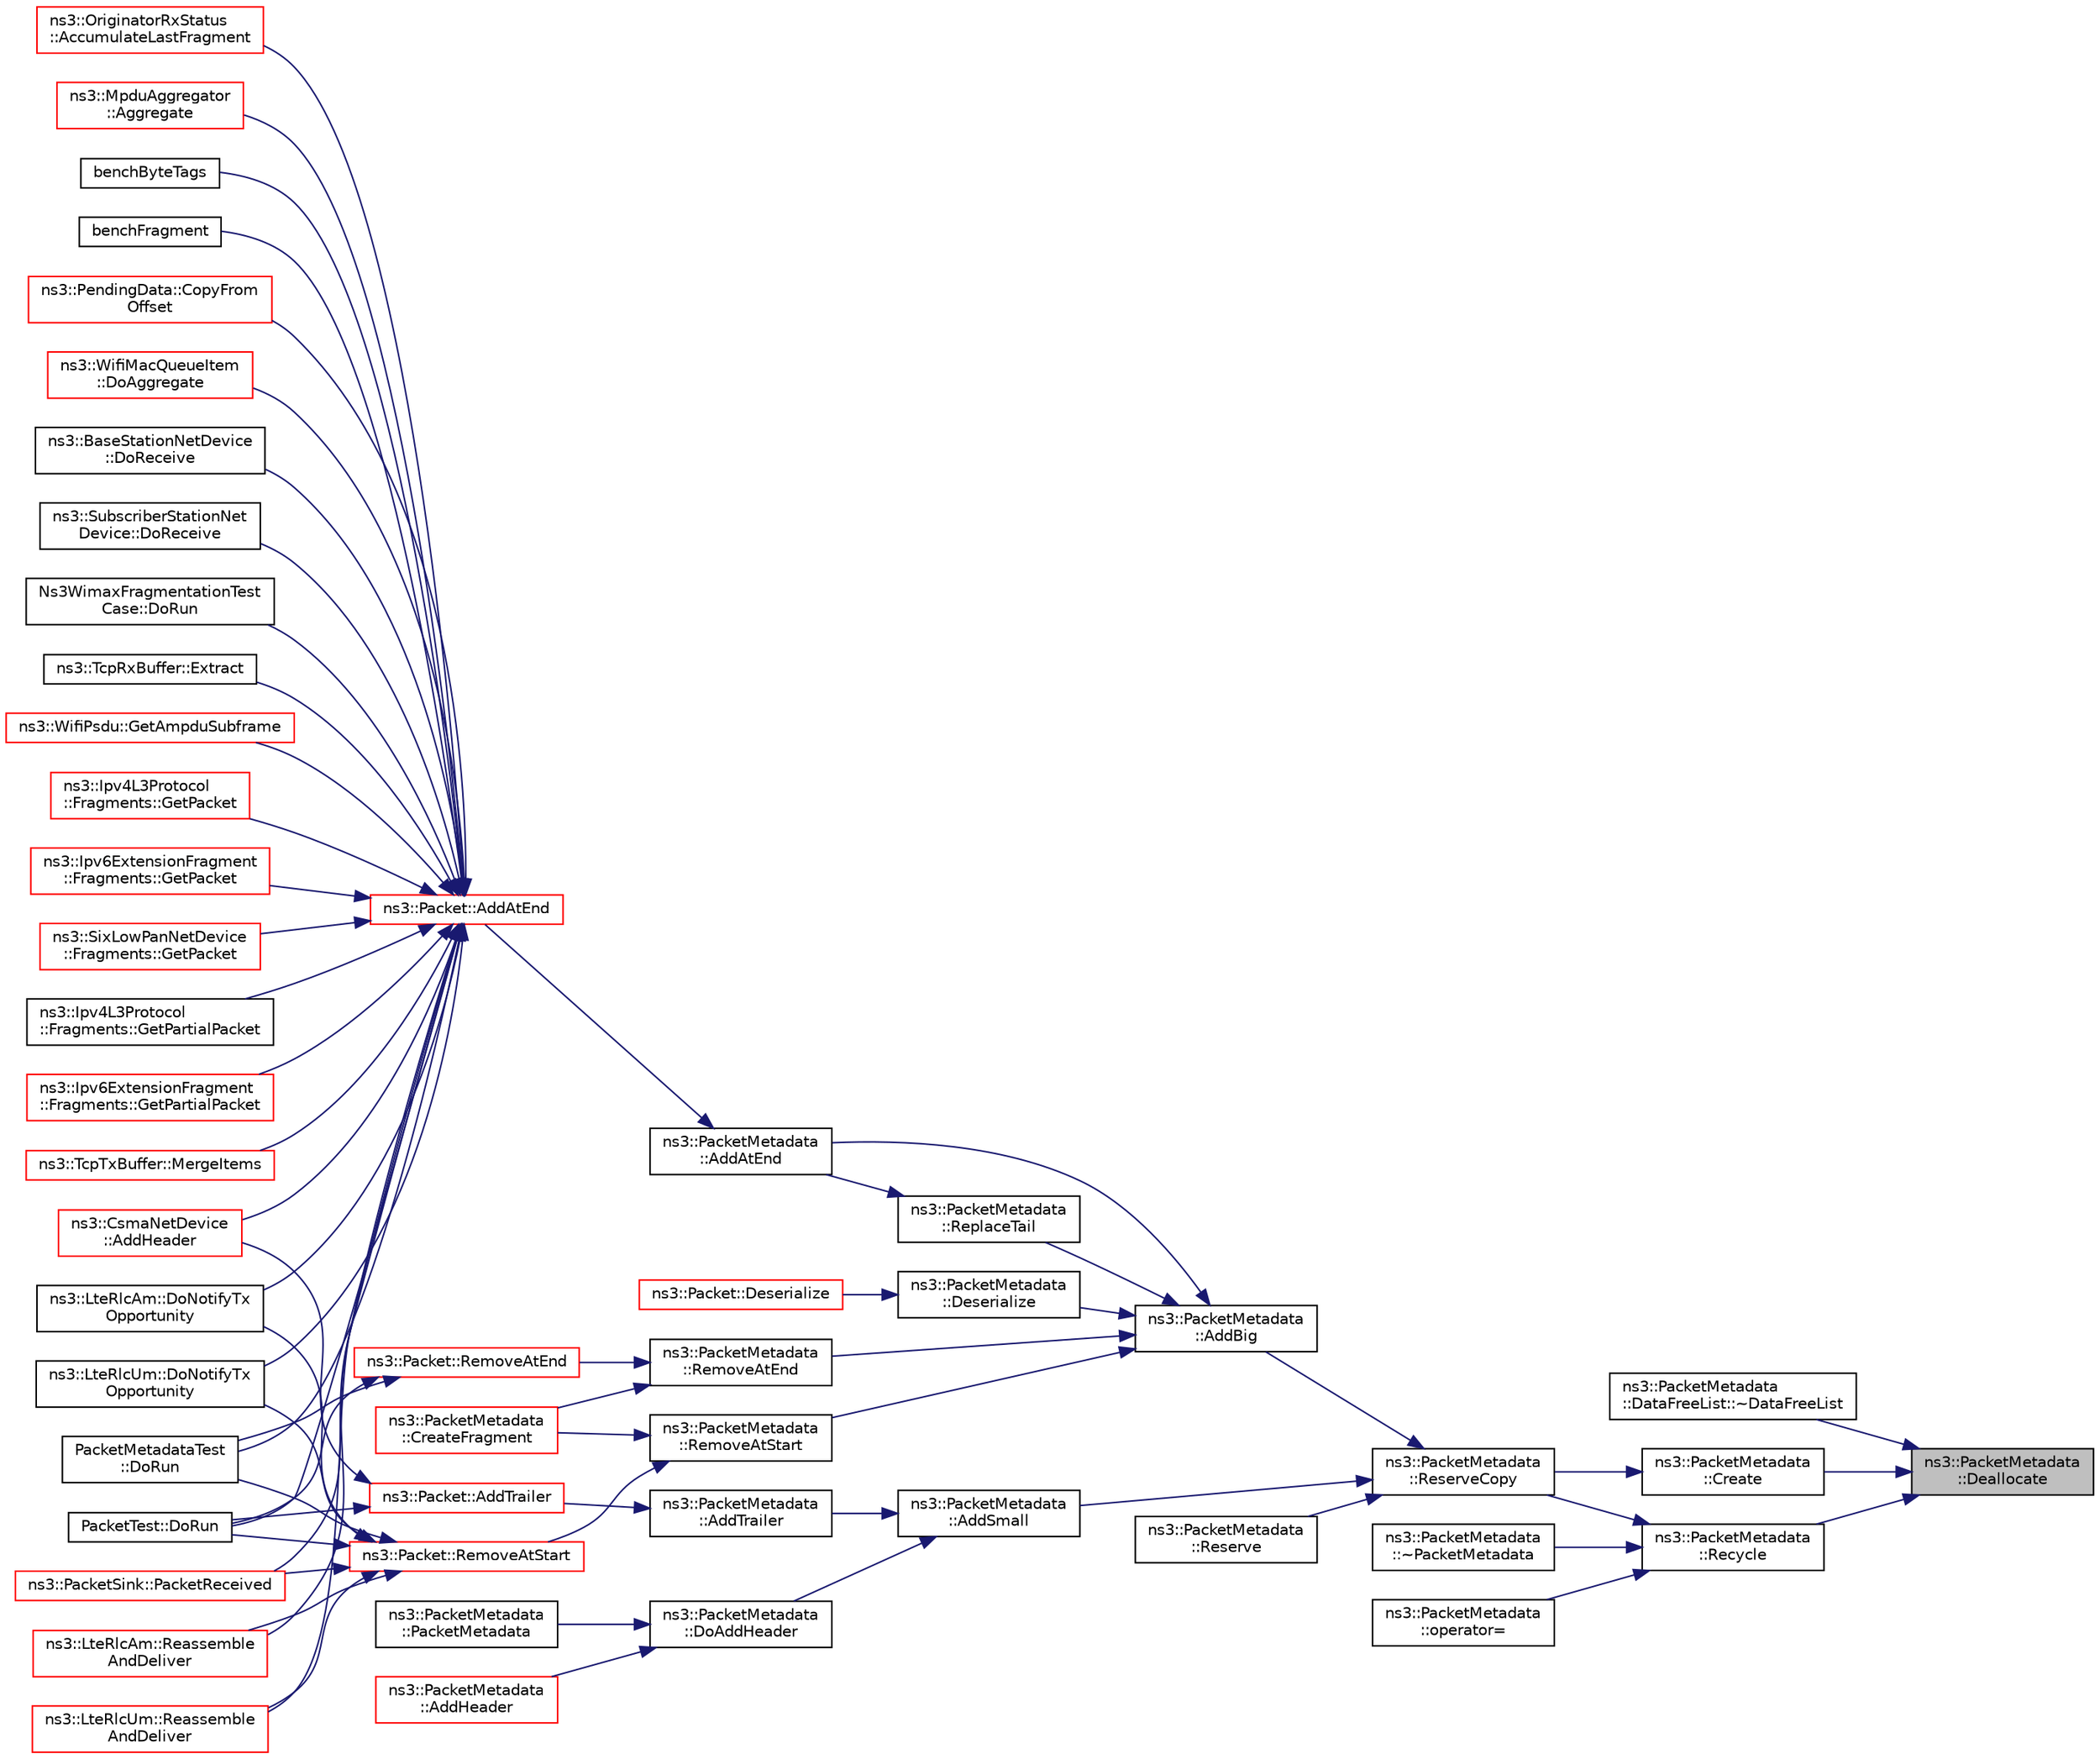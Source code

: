 digraph "ns3::PacketMetadata::Deallocate"
{
 // LATEX_PDF_SIZE
  edge [fontname="Helvetica",fontsize="10",labelfontname="Helvetica",labelfontsize="10"];
  node [fontname="Helvetica",fontsize="10",shape=record];
  rankdir="RL";
  Node1 [label="ns3::PacketMetadata\l::Deallocate",height=0.2,width=0.4,color="black", fillcolor="grey75", style="filled", fontcolor="black",tooltip="Deallocate the buffer memory."];
  Node1 -> Node2 [dir="back",color="midnightblue",fontsize="10",style="solid",fontname="Helvetica"];
  Node2 [label="ns3::PacketMetadata\l::DataFreeList::~DataFreeList",height=0.2,width=0.4,color="black", fillcolor="white", style="filled",URL="$classns3_1_1_packet_metadata_1_1_data_free_list.html#a2c6610340ff82edab91b180a27a03f72",tooltip=" "];
  Node1 -> Node3 [dir="back",color="midnightblue",fontsize="10",style="solid",fontname="Helvetica"];
  Node3 [label="ns3::PacketMetadata\l::Create",height=0.2,width=0.4,color="black", fillcolor="white", style="filled",URL="$classns3_1_1_packet_metadata.html#a94be0cf01bdfdf5dda7ae0afc475dc2a",tooltip="Create a buffer data storage."];
  Node3 -> Node4 [dir="back",color="midnightblue",fontsize="10",style="solid",fontname="Helvetica"];
  Node4 [label="ns3::PacketMetadata\l::ReserveCopy",height=0.2,width=0.4,color="black", fillcolor="white", style="filled",URL="$classns3_1_1_packet_metadata.html#a18a4039a86f4c212742f6359849ddfd6",tooltip="Reserve space and make a metadata copy."];
  Node4 -> Node5 [dir="back",color="midnightblue",fontsize="10",style="solid",fontname="Helvetica"];
  Node5 [label="ns3::PacketMetadata\l::AddBig",height=0.2,width=0.4,color="black", fillcolor="white", style="filled",URL="$classns3_1_1_packet_metadata.html#ae89a0bf5e3dcd624bd37bc8ca67544da",tooltip="Add a \"Big\" Item (a SmallItem plus an ExtraItem)"];
  Node5 -> Node6 [dir="back",color="midnightblue",fontsize="10",style="solid",fontname="Helvetica"];
  Node6 [label="ns3::PacketMetadata\l::AddAtEnd",height=0.2,width=0.4,color="black", fillcolor="white", style="filled",URL="$classns3_1_1_packet_metadata.html#af7ceb1a4a7ded625c85dbd477b5fc8b6",tooltip="Add a metadata at the metadata start."];
  Node6 -> Node7 [dir="back",color="midnightblue",fontsize="10",style="solid",fontname="Helvetica"];
  Node7 [label="ns3::Packet::AddAtEnd",height=0.2,width=0.4,color="red", fillcolor="white", style="filled",URL="$classns3_1_1_packet.html#a14ec3d4250b425468764de58f5837b6b",tooltip="Concatenate the input packet at the end of the current packet."];
  Node7 -> Node8 [dir="back",color="midnightblue",fontsize="10",style="solid",fontname="Helvetica"];
  Node8 [label="ns3::OriginatorRxStatus\l::AccumulateLastFragment",height=0.2,width=0.4,color="red", fillcolor="white", style="filled",URL="$classns3_1_1_originator_rx_status.html#a59c38c4a21335b5e82da00fdb0561af0",tooltip="We have received a last fragment of the fragmented packets (indicated by the no more fragment field)."];
  Node7 -> Node22 [dir="back",color="midnightblue",fontsize="10",style="solid",fontname="Helvetica"];
  Node22 [label="ns3::CsmaNetDevice\l::AddHeader",height=0.2,width=0.4,color="red", fillcolor="white", style="filled",URL="$classns3_1_1_csma_net_device.html#a736bf6ce5851ace677f8fc693a92855c",tooltip="Adds the necessary headers and trailers to a packet of data in order to respect the packet type."];
  Node7 -> Node25 [dir="back",color="midnightblue",fontsize="10",style="solid",fontname="Helvetica"];
  Node25 [label="ns3::MpduAggregator\l::Aggregate",height=0.2,width=0.4,color="red", fillcolor="white", style="filled",URL="$classns3_1_1_mpdu_aggregator.html#a8e4e158ca23bbd3141f8c584dcb7a5dc",tooltip="Aggregate an MPDU to an A-MPDU."];
  Node7 -> Node59 [dir="back",color="midnightblue",fontsize="10",style="solid",fontname="Helvetica"];
  Node59 [label="benchByteTags",height=0.2,width=0.4,color="black", fillcolor="white", style="filled",URL="$bench-packets_8cc.html#a74bbacc91e7fa270b5102afc76959cf1",tooltip=" "];
  Node7 -> Node60 [dir="back",color="midnightblue",fontsize="10",style="solid",fontname="Helvetica"];
  Node60 [label="benchFragment",height=0.2,width=0.4,color="black", fillcolor="white", style="filled",URL="$bench-packets_8cc.html#a6cabc7d91c4117351e595e4bb94b141d",tooltip=" "];
  Node7 -> Node61 [dir="back",color="midnightblue",fontsize="10",style="solid",fontname="Helvetica"];
  Node61 [label="ns3::PendingData::CopyFrom\lOffset",height=0.2,width=0.4,color="red", fillcolor="white", style="filled",URL="$classns3_1_1_pending_data.html#ab04639a5fcb15f47daa91c071f5cdfd2",tooltip="Copy data starting from a give offset."];
  Node7 -> Node63 [dir="back",color="midnightblue",fontsize="10",style="solid",fontname="Helvetica"];
  Node63 [label="ns3::WifiMacQueueItem\l::DoAggregate",height=0.2,width=0.4,color="red", fillcolor="white", style="filled",URL="$classns3_1_1_wifi_mac_queue_item.html#a6000ff915d70a940ac16fa35ee2fe933",tooltip="Aggregate the MSDU contained in the given MPDU to this MPDU (thus constituting an A-MSDU)."];
  Node7 -> Node65 [dir="back",color="midnightblue",fontsize="10",style="solid",fontname="Helvetica"];
  Node65 [label="ns3::LteRlcAm::DoNotifyTx\lOpportunity",height=0.2,width=0.4,color="black", fillcolor="white", style="filled",URL="$classns3_1_1_lte_rlc_am.html#a529666294956659251df1e79ffd3fca5",tooltip="MAC SAP."];
  Node7 -> Node66 [dir="back",color="midnightblue",fontsize="10",style="solid",fontname="Helvetica"];
  Node66 [label="ns3::LteRlcUm::DoNotifyTx\lOpportunity",height=0.2,width=0.4,color="black", fillcolor="white", style="filled",URL="$classns3_1_1_lte_rlc_um.html#a8d744cea1946d4fe5ecaaf867e51d19a",tooltip="MAC SAP."];
  Node7 -> Node67 [dir="back",color="midnightblue",fontsize="10",style="solid",fontname="Helvetica"];
  Node67 [label="ns3::BaseStationNetDevice\l::DoReceive",height=0.2,width=0.4,color="black", fillcolor="white", style="filled",URL="$classns3_1_1_base_station_net_device.html#a0a6bf3deb17ab1adde07a1ed62875067",tooltip="Receive packet."];
  Node7 -> Node68 [dir="back",color="midnightblue",fontsize="10",style="solid",fontname="Helvetica"];
  Node68 [label="ns3::SubscriberStationNet\lDevice::DoReceive",height=0.2,width=0.4,color="black", fillcolor="white", style="filled",URL="$classns3_1_1_subscriber_station_net_device.html#a2cdd421837891adea005eb7cde668a1f",tooltip="Receive a packet."];
  Node7 -> Node69 [dir="back",color="midnightblue",fontsize="10",style="solid",fontname="Helvetica"];
  Node69 [label="PacketMetadataTest\l::DoRun",height=0.2,width=0.4,color="black", fillcolor="white", style="filled",URL="$class_packet_metadata_test.html#a5157cf5ecf0e631ad2a70c61375ebfc3",tooltip="Implementation to actually run this TestCase."];
  Node7 -> Node70 [dir="back",color="midnightblue",fontsize="10",style="solid",fontname="Helvetica"];
  Node70 [label="PacketTest::DoRun",height=0.2,width=0.4,color="black", fillcolor="white", style="filled",URL="$class_packet_test.html#a2f4d69aa1b21616ea14efd54fee55da2",tooltip="Implementation to actually run this TestCase."];
  Node7 -> Node71 [dir="back",color="midnightblue",fontsize="10",style="solid",fontname="Helvetica"];
  Node71 [label="Ns3WimaxFragmentationTest\lCase::DoRun",height=0.2,width=0.4,color="black", fillcolor="white", style="filled",URL="$class_ns3_wimax_fragmentation_test_case.html#ac4725340138d07d67dbb72aaa5ccd84b",tooltip="Implementation to actually run this TestCase."];
  Node7 -> Node72 [dir="back",color="midnightblue",fontsize="10",style="solid",fontname="Helvetica"];
  Node72 [label="ns3::TcpRxBuffer::Extract",height=0.2,width=0.4,color="black", fillcolor="white", style="filled",URL="$classns3_1_1_tcp_rx_buffer.html#a0a1254a5afa4cec6307a40af3ff46d30",tooltip="Extract data from the head of the buffer as indicated by nextRxSeq."];
  Node7 -> Node73 [dir="back",color="midnightblue",fontsize="10",style="solid",fontname="Helvetica"];
  Node73 [label="ns3::WifiPsdu::GetAmpduSubframe",height=0.2,width=0.4,color="red", fillcolor="white", style="filled",URL="$classns3_1_1_wifi_psdu.html#a5613df833c8652c3be93192a06b516e6",tooltip="Get a copy of the i-th A-MPDU subframe (includes subframe header, MPDU, and possibly padding)"];
  Node7 -> Node74 [dir="back",color="midnightblue",fontsize="10",style="solid",fontname="Helvetica"];
  Node74 [label="ns3::Ipv4L3Protocol\l::Fragments::GetPacket",height=0.2,width=0.4,color="red", fillcolor="white", style="filled",URL="$classns3_1_1_ipv4_l3_protocol_1_1_fragments.html#adb45e745bcafe1fad9fdfbb88e685df5",tooltip="Get the entire packet."];
  Node7 -> Node82 [dir="back",color="midnightblue",fontsize="10",style="solid",fontname="Helvetica"];
  Node82 [label="ns3::Ipv6ExtensionFragment\l::Fragments::GetPacket",height=0.2,width=0.4,color="red", fillcolor="white", style="filled",URL="$classns3_1_1_ipv6_extension_fragment_1_1_fragments.html#a2308b508eac529beff323396eaaaebab",tooltip="Get the entire packet."];
  Node7 -> Node84 [dir="back",color="midnightblue",fontsize="10",style="solid",fontname="Helvetica"];
  Node84 [label="ns3::SixLowPanNetDevice\l::Fragments::GetPacket",height=0.2,width=0.4,color="red", fillcolor="white", style="filled",URL="$classns3_1_1_six_low_pan_net_device_1_1_fragments.html#aa9ec2708c8a1717ed5b9acd52c1bf0a1",tooltip="Get the entire packet."];
  Node7 -> Node88 [dir="back",color="midnightblue",fontsize="10",style="solid",fontname="Helvetica"];
  Node88 [label="ns3::Ipv4L3Protocol\l::Fragments::GetPartialPacket",height=0.2,width=0.4,color="black", fillcolor="white", style="filled",URL="$classns3_1_1_ipv4_l3_protocol_1_1_fragments.html#a13e7ea53f11130744dea53667fb3ff83",tooltip="Get the complete part of the packet."];
  Node7 -> Node89 [dir="back",color="midnightblue",fontsize="10",style="solid",fontname="Helvetica"];
  Node89 [label="ns3::Ipv6ExtensionFragment\l::Fragments::GetPartialPacket",height=0.2,width=0.4,color="red", fillcolor="white", style="filled",URL="$classns3_1_1_ipv6_extension_fragment_1_1_fragments.html#a1a7a254bba0ce4afcb74d5a3e99bb906",tooltip="Get the packet parts so far received."];
  Node7 -> Node93 [dir="back",color="midnightblue",fontsize="10",style="solid",fontname="Helvetica"];
  Node93 [label="ns3::TcpTxBuffer::MergeItems",height=0.2,width=0.4,color="red", fillcolor="white", style="filled",URL="$classns3_1_1_tcp_tx_buffer.html#acd8b1a260f0016fcfd315db108ae596c",tooltip="Merge two TcpTxItem."];
  Node7 -> Node103 [dir="back",color="midnightblue",fontsize="10",style="solid",fontname="Helvetica"];
  Node103 [label="ns3::PacketSink::PacketReceived",height=0.2,width=0.4,color="red", fillcolor="white", style="filled",URL="$classns3_1_1_packet_sink.html#af1b771e838a0596a019bdc12cadf7521",tooltip="Packet received: assemble byte stream to extract SeqTsSizeHeader."];
  Node7 -> Node107 [dir="back",color="midnightblue",fontsize="10",style="solid",fontname="Helvetica"];
  Node107 [label="ns3::LteRlcAm::Reassemble\lAndDeliver",height=0.2,width=0.4,color="red", fillcolor="white", style="filled",URL="$classns3_1_1_lte_rlc_am.html#ada1201339d0a54e50adc27b09d3c5c1e",tooltip="Reassemble and deliver."];
  Node7 -> Node109 [dir="back",color="midnightblue",fontsize="10",style="solid",fontname="Helvetica"];
  Node109 [label="ns3::LteRlcUm::Reassemble\lAndDeliver",height=0.2,width=0.4,color="red", fillcolor="white", style="filled",URL="$classns3_1_1_lte_rlc_um.html#a103ba1e3d14eb2604a44d1bef7fe7cb7",tooltip="Reassemble and deliver function."];
  Node5 -> Node124 [dir="back",color="midnightblue",fontsize="10",style="solid",fontname="Helvetica"];
  Node124 [label="ns3::PacketMetadata\l::Deserialize",height=0.2,width=0.4,color="black", fillcolor="white", style="filled",URL="$classns3_1_1_packet_metadata.html#a88efb0a5ff0339b9430ded4e3452397d",tooltip="Deserialization from raw uint8_t*."];
  Node124 -> Node125 [dir="back",color="midnightblue",fontsize="10",style="solid",fontname="Helvetica"];
  Node125 [label="ns3::Packet::Deserialize",height=0.2,width=0.4,color="red", fillcolor="white", style="filled",URL="$classns3_1_1_packet.html#a196f5609e8b04efef405cab130612151",tooltip="Deserializes a packet."];
  Node5 -> Node127 [dir="back",color="midnightblue",fontsize="10",style="solid",fontname="Helvetica"];
  Node127 [label="ns3::PacketMetadata\l::RemoveAtEnd",height=0.2,width=0.4,color="black", fillcolor="white", style="filled",URL="$classns3_1_1_packet_metadata.html#a7c76154f5302bd55a68406f0103d50c6",tooltip="Remove a chunk of metadata at the metadata end."];
  Node127 -> Node128 [dir="back",color="midnightblue",fontsize="10",style="solid",fontname="Helvetica"];
  Node128 [label="ns3::PacketMetadata\l::CreateFragment",height=0.2,width=0.4,color="red", fillcolor="white", style="filled",URL="$classns3_1_1_packet_metadata.html#a0d5fd6d6a05b04eb1bb9a00c05e6a16c",tooltip="Creates a fragment."];
  Node127 -> Node164 [dir="back",color="midnightblue",fontsize="10",style="solid",fontname="Helvetica"];
  Node164 [label="ns3::Packet::RemoveAtEnd",height=0.2,width=0.4,color="red", fillcolor="white", style="filled",URL="$classns3_1_1_packet.html#a607de6c1abda2a960e99a3b59fd35d14",tooltip="Remove size bytes from the end of the current packet."];
  Node164 -> Node69 [dir="back",color="midnightblue",fontsize="10",style="solid",fontname="Helvetica"];
  Node164 -> Node70 [dir="back",color="midnightblue",fontsize="10",style="solid",fontname="Helvetica"];
  Node5 -> Node173 [dir="back",color="midnightblue",fontsize="10",style="solid",fontname="Helvetica"];
  Node173 [label="ns3::PacketMetadata\l::RemoveAtStart",height=0.2,width=0.4,color="black", fillcolor="white", style="filled",URL="$classns3_1_1_packet_metadata.html#a9a0300e7ae709f269d59b6733e590d56",tooltip="Remove a chunk of metadata at the metadata start."];
  Node173 -> Node128 [dir="back",color="midnightblue",fontsize="10",style="solid",fontname="Helvetica"];
  Node173 -> Node174 [dir="back",color="midnightblue",fontsize="10",style="solid",fontname="Helvetica"];
  Node174 [label="ns3::Packet::RemoveAtStart",height=0.2,width=0.4,color="red", fillcolor="white", style="filled",URL="$classns3_1_1_packet.html#a78aa207e7921dd2f9f7e0d0b7a1c730a",tooltip="Remove size bytes from the start of the current packet."];
  Node174 -> Node65 [dir="back",color="midnightblue",fontsize="10",style="solid",fontname="Helvetica"];
  Node174 -> Node66 [dir="back",color="midnightblue",fontsize="10",style="solid",fontname="Helvetica"];
  Node174 -> Node69 [dir="back",color="midnightblue",fontsize="10",style="solid",fontname="Helvetica"];
  Node174 -> Node70 [dir="back",color="midnightblue",fontsize="10",style="solid",fontname="Helvetica"];
  Node174 -> Node103 [dir="back",color="midnightblue",fontsize="10",style="solid",fontname="Helvetica"];
  Node174 -> Node107 [dir="back",color="midnightblue",fontsize="10",style="solid",fontname="Helvetica"];
  Node174 -> Node109 [dir="back",color="midnightblue",fontsize="10",style="solid",fontname="Helvetica"];
  Node5 -> Node234 [dir="back",color="midnightblue",fontsize="10",style="solid",fontname="Helvetica"];
  Node234 [label="ns3::PacketMetadata\l::ReplaceTail",height=0.2,width=0.4,color="black", fillcolor="white", style="filled",URL="$classns3_1_1_packet_metadata.html#a0ad8fd1e4af8eaafca676b4cc3d9749b",tooltip="Replace the tail."];
  Node234 -> Node6 [dir="back",color="midnightblue",fontsize="10",style="solid",fontname="Helvetica"];
  Node4 -> Node235 [dir="back",color="midnightblue",fontsize="10",style="solid",fontname="Helvetica"];
  Node235 [label="ns3::PacketMetadata\l::AddSmall",height=0.2,width=0.4,color="black", fillcolor="white", style="filled",URL="$classns3_1_1_packet_metadata.html#a9d74d684e6a7448a6790220c6c8e99f2",tooltip="Add a SmallItem."];
  Node235 -> Node236 [dir="back",color="midnightblue",fontsize="10",style="solid",fontname="Helvetica"];
  Node236 [label="ns3::PacketMetadata\l::AddTrailer",height=0.2,width=0.4,color="black", fillcolor="white", style="filled",URL="$classns3_1_1_packet_metadata.html#afd698b5f0ce0e9f498fff8a6915837c5",tooltip="Add a trailer."];
  Node236 -> Node237 [dir="back",color="midnightblue",fontsize="10",style="solid",fontname="Helvetica"];
  Node237 [label="ns3::Packet::AddTrailer",height=0.2,width=0.4,color="red", fillcolor="white", style="filled",URL="$classns3_1_1_packet.html#ae26b490c30ae5bc98be5181ec6e06db8",tooltip="Add trailer to this packet."];
  Node237 -> Node22 [dir="back",color="midnightblue",fontsize="10",style="solid",fontname="Helvetica"];
  Node237 -> Node70 [dir="back",color="midnightblue",fontsize="10",style="solid",fontname="Helvetica"];
  Node235 -> Node267 [dir="back",color="midnightblue",fontsize="10",style="solid",fontname="Helvetica"];
  Node267 [label="ns3::PacketMetadata\l::DoAddHeader",height=0.2,width=0.4,color="black", fillcolor="white", style="filled",URL="$classns3_1_1_packet_metadata.html#ae5ad09674e28733405c49b2655c51a5a",tooltip="Add an header."];
  Node267 -> Node268 [dir="back",color="midnightblue",fontsize="10",style="solid",fontname="Helvetica"];
  Node268 [label="ns3::PacketMetadata\l::PacketMetadata",height=0.2,width=0.4,color="black", fillcolor="white", style="filled",URL="$classns3_1_1_packet_metadata.html#a3c1a7bc063be52d90c9bdf7dbbcfeff7",tooltip="Constructor."];
  Node267 -> Node269 [dir="back",color="midnightblue",fontsize="10",style="solid",fontname="Helvetica"];
  Node269 [label="ns3::PacketMetadata\l::AddHeader",height=0.2,width=0.4,color="red", fillcolor="white", style="filled",URL="$classns3_1_1_packet_metadata.html#abdce736c4c5f647242f0808c0d2f9249",tooltip="Add an header."];
  Node4 -> Node758 [dir="back",color="midnightblue",fontsize="10",style="solid",fontname="Helvetica"];
  Node758 [label="ns3::PacketMetadata\l::Reserve",height=0.2,width=0.4,color="black", fillcolor="white", style="filled",URL="$classns3_1_1_packet_metadata.html#a6c58b1e40fee94cdae50c0bf6571bf85",tooltip="Reserve space."];
  Node1 -> Node759 [dir="back",color="midnightblue",fontsize="10",style="solid",fontname="Helvetica"];
  Node759 [label="ns3::PacketMetadata\l::Recycle",height=0.2,width=0.4,color="black", fillcolor="white", style="filled",URL="$classns3_1_1_packet_metadata.html#ae4bff0e3145f955d12e75531b0be6b7f",tooltip="Recycle the buffer memory."];
  Node759 -> Node760 [dir="back",color="midnightblue",fontsize="10",style="solid",fontname="Helvetica"];
  Node760 [label="ns3::PacketMetadata\l::~PacketMetadata",height=0.2,width=0.4,color="black", fillcolor="white", style="filled",URL="$classns3_1_1_packet_metadata.html#a3e5d8647a8dbf2d041e8275805b1692f",tooltip=" "];
  Node759 -> Node761 [dir="back",color="midnightblue",fontsize="10",style="solid",fontname="Helvetica"];
  Node761 [label="ns3::PacketMetadata\l::operator=",height=0.2,width=0.4,color="black", fillcolor="white", style="filled",URL="$classns3_1_1_packet_metadata.html#a808cc741d74271cce313d5a0691de5b7",tooltip="Basic assignment."];
  Node759 -> Node4 [dir="back",color="midnightblue",fontsize="10",style="solid",fontname="Helvetica"];
}
